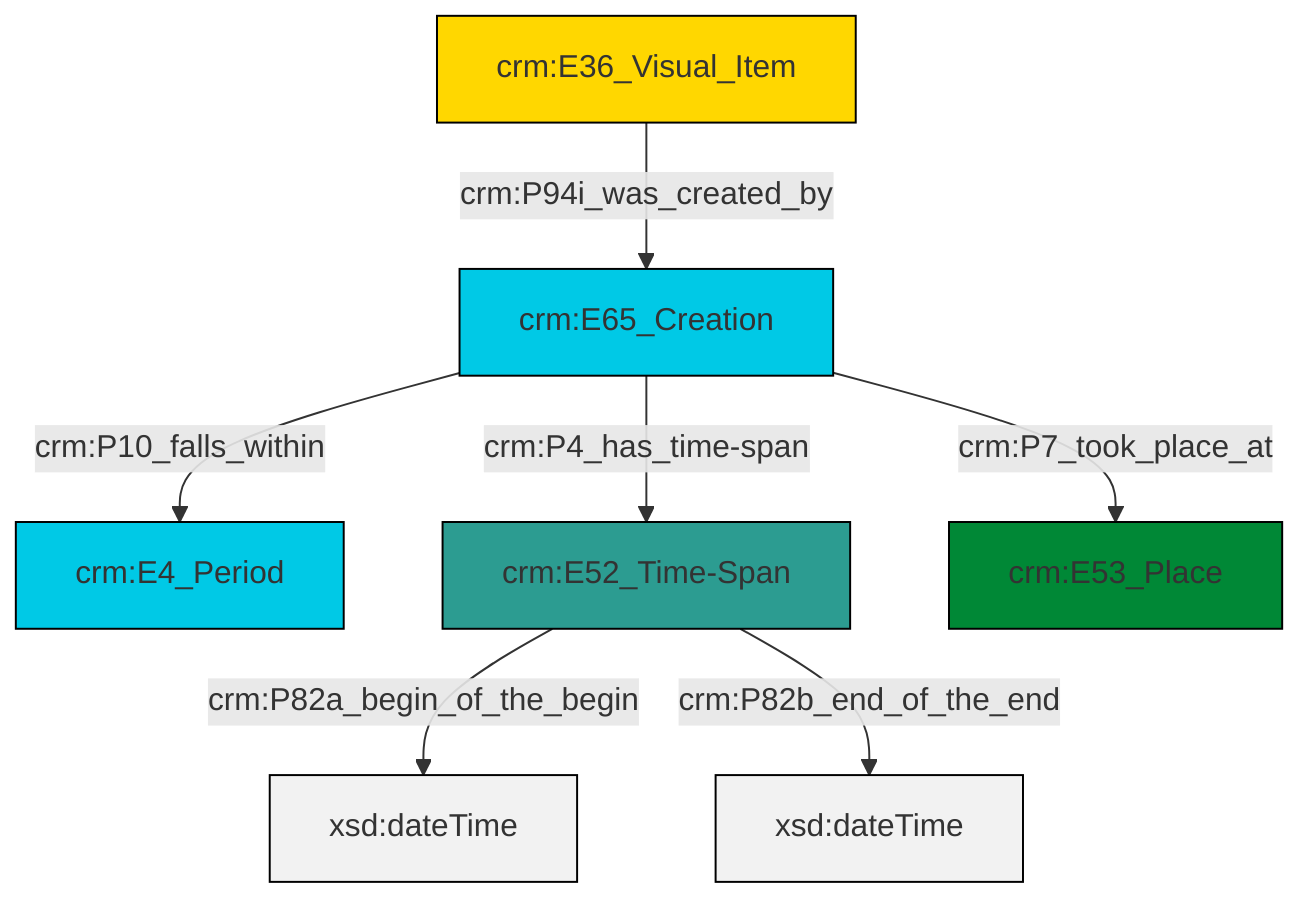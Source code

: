 graph TD
classDef Literal fill:#f2f2f2,stroke:#000000;
classDef CRM_Entity fill:#FFFFFF,stroke:#000000;
classDef Temporal_Entity fill:#00C9E6, stroke:#000000;
classDef Type fill:#E18312, stroke:#000000;
classDef Time-Span fill:#2C9C91, stroke:#000000;
classDef Appellation fill:#FFEB7F, stroke:#000000;
classDef Place fill:#008836, stroke:#000000;
classDef Persistent_Item fill:#B266B2, stroke:#000000;
classDef Conceptual_Object fill:#FFD700, stroke:#000000;
classDef Physical_Thing fill:#D2B48C, stroke:#000000;
classDef Actor fill:#f58aad, stroke:#000000;
classDef PC_Classes fill:#4ce600, stroke:#000000;
classDef Multi fill:#cccccc,stroke:#000000;

0["crm:E65_Creation"]:::Temporal_Entity -->|crm:P10_falls_within| 1["crm:E4_Period"]:::Temporal_Entity
2["crm:E36_Visual_Item"]:::Conceptual_Object -->|crm:P94i_was_created_by| 0["crm:E65_Creation"]:::Temporal_Entity
0["crm:E65_Creation"]:::Temporal_Entity -->|crm:P4_has_time-span| 3["crm:E52_Time-Span"]:::Time-Span
0["crm:E65_Creation"]:::Temporal_Entity -->|crm:P7_took_place_at| 6["crm:E53_Place"]:::Place
3["crm:E52_Time-Span"]:::Time-Span -->|crm:P82a_begin_of_the_begin| 8[xsd:dateTime]:::Literal
3["crm:E52_Time-Span"]:::Time-Span -->|crm:P82b_end_of_the_end| 10[xsd:dateTime]:::Literal